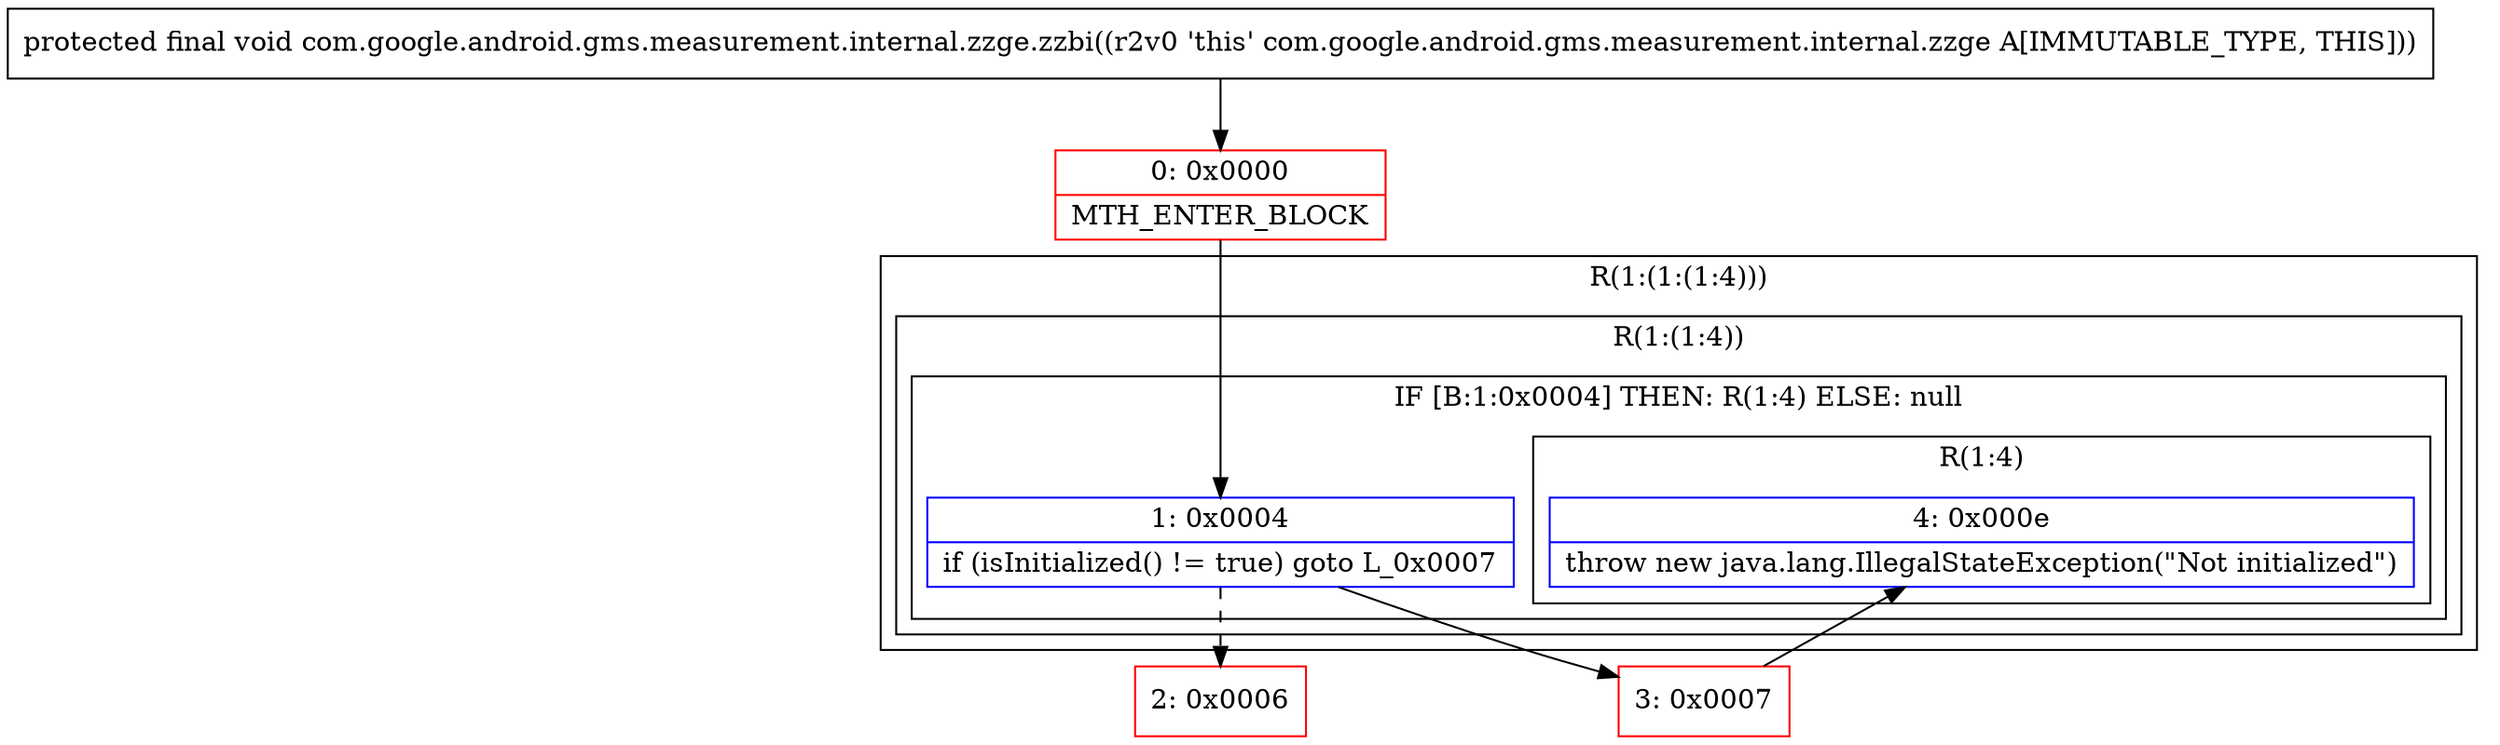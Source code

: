 digraph "CFG forcom.google.android.gms.measurement.internal.zzge.zzbi()V" {
subgraph cluster_Region_2072925242 {
label = "R(1:(1:(1:4)))";
node [shape=record,color=blue];
subgraph cluster_Region_118056466 {
label = "R(1:(1:4))";
node [shape=record,color=blue];
subgraph cluster_IfRegion_1566348410 {
label = "IF [B:1:0x0004] THEN: R(1:4) ELSE: null";
node [shape=record,color=blue];
Node_1 [shape=record,label="{1\:\ 0x0004|if (isInitialized() != true) goto L_0x0007\l}"];
subgraph cluster_Region_2128662819 {
label = "R(1:4)";
node [shape=record,color=blue];
Node_4 [shape=record,label="{4\:\ 0x000e|throw new java.lang.IllegalStateException(\"Not initialized\")\l}"];
}
}
}
}
Node_0 [shape=record,color=red,label="{0\:\ 0x0000|MTH_ENTER_BLOCK\l}"];
Node_2 [shape=record,color=red,label="{2\:\ 0x0006}"];
Node_3 [shape=record,color=red,label="{3\:\ 0x0007}"];
MethodNode[shape=record,label="{protected final void com.google.android.gms.measurement.internal.zzge.zzbi((r2v0 'this' com.google.android.gms.measurement.internal.zzge A[IMMUTABLE_TYPE, THIS])) }"];
MethodNode -> Node_0;
Node_1 -> Node_2[style=dashed];
Node_1 -> Node_3;
Node_0 -> Node_1;
Node_3 -> Node_4;
}

